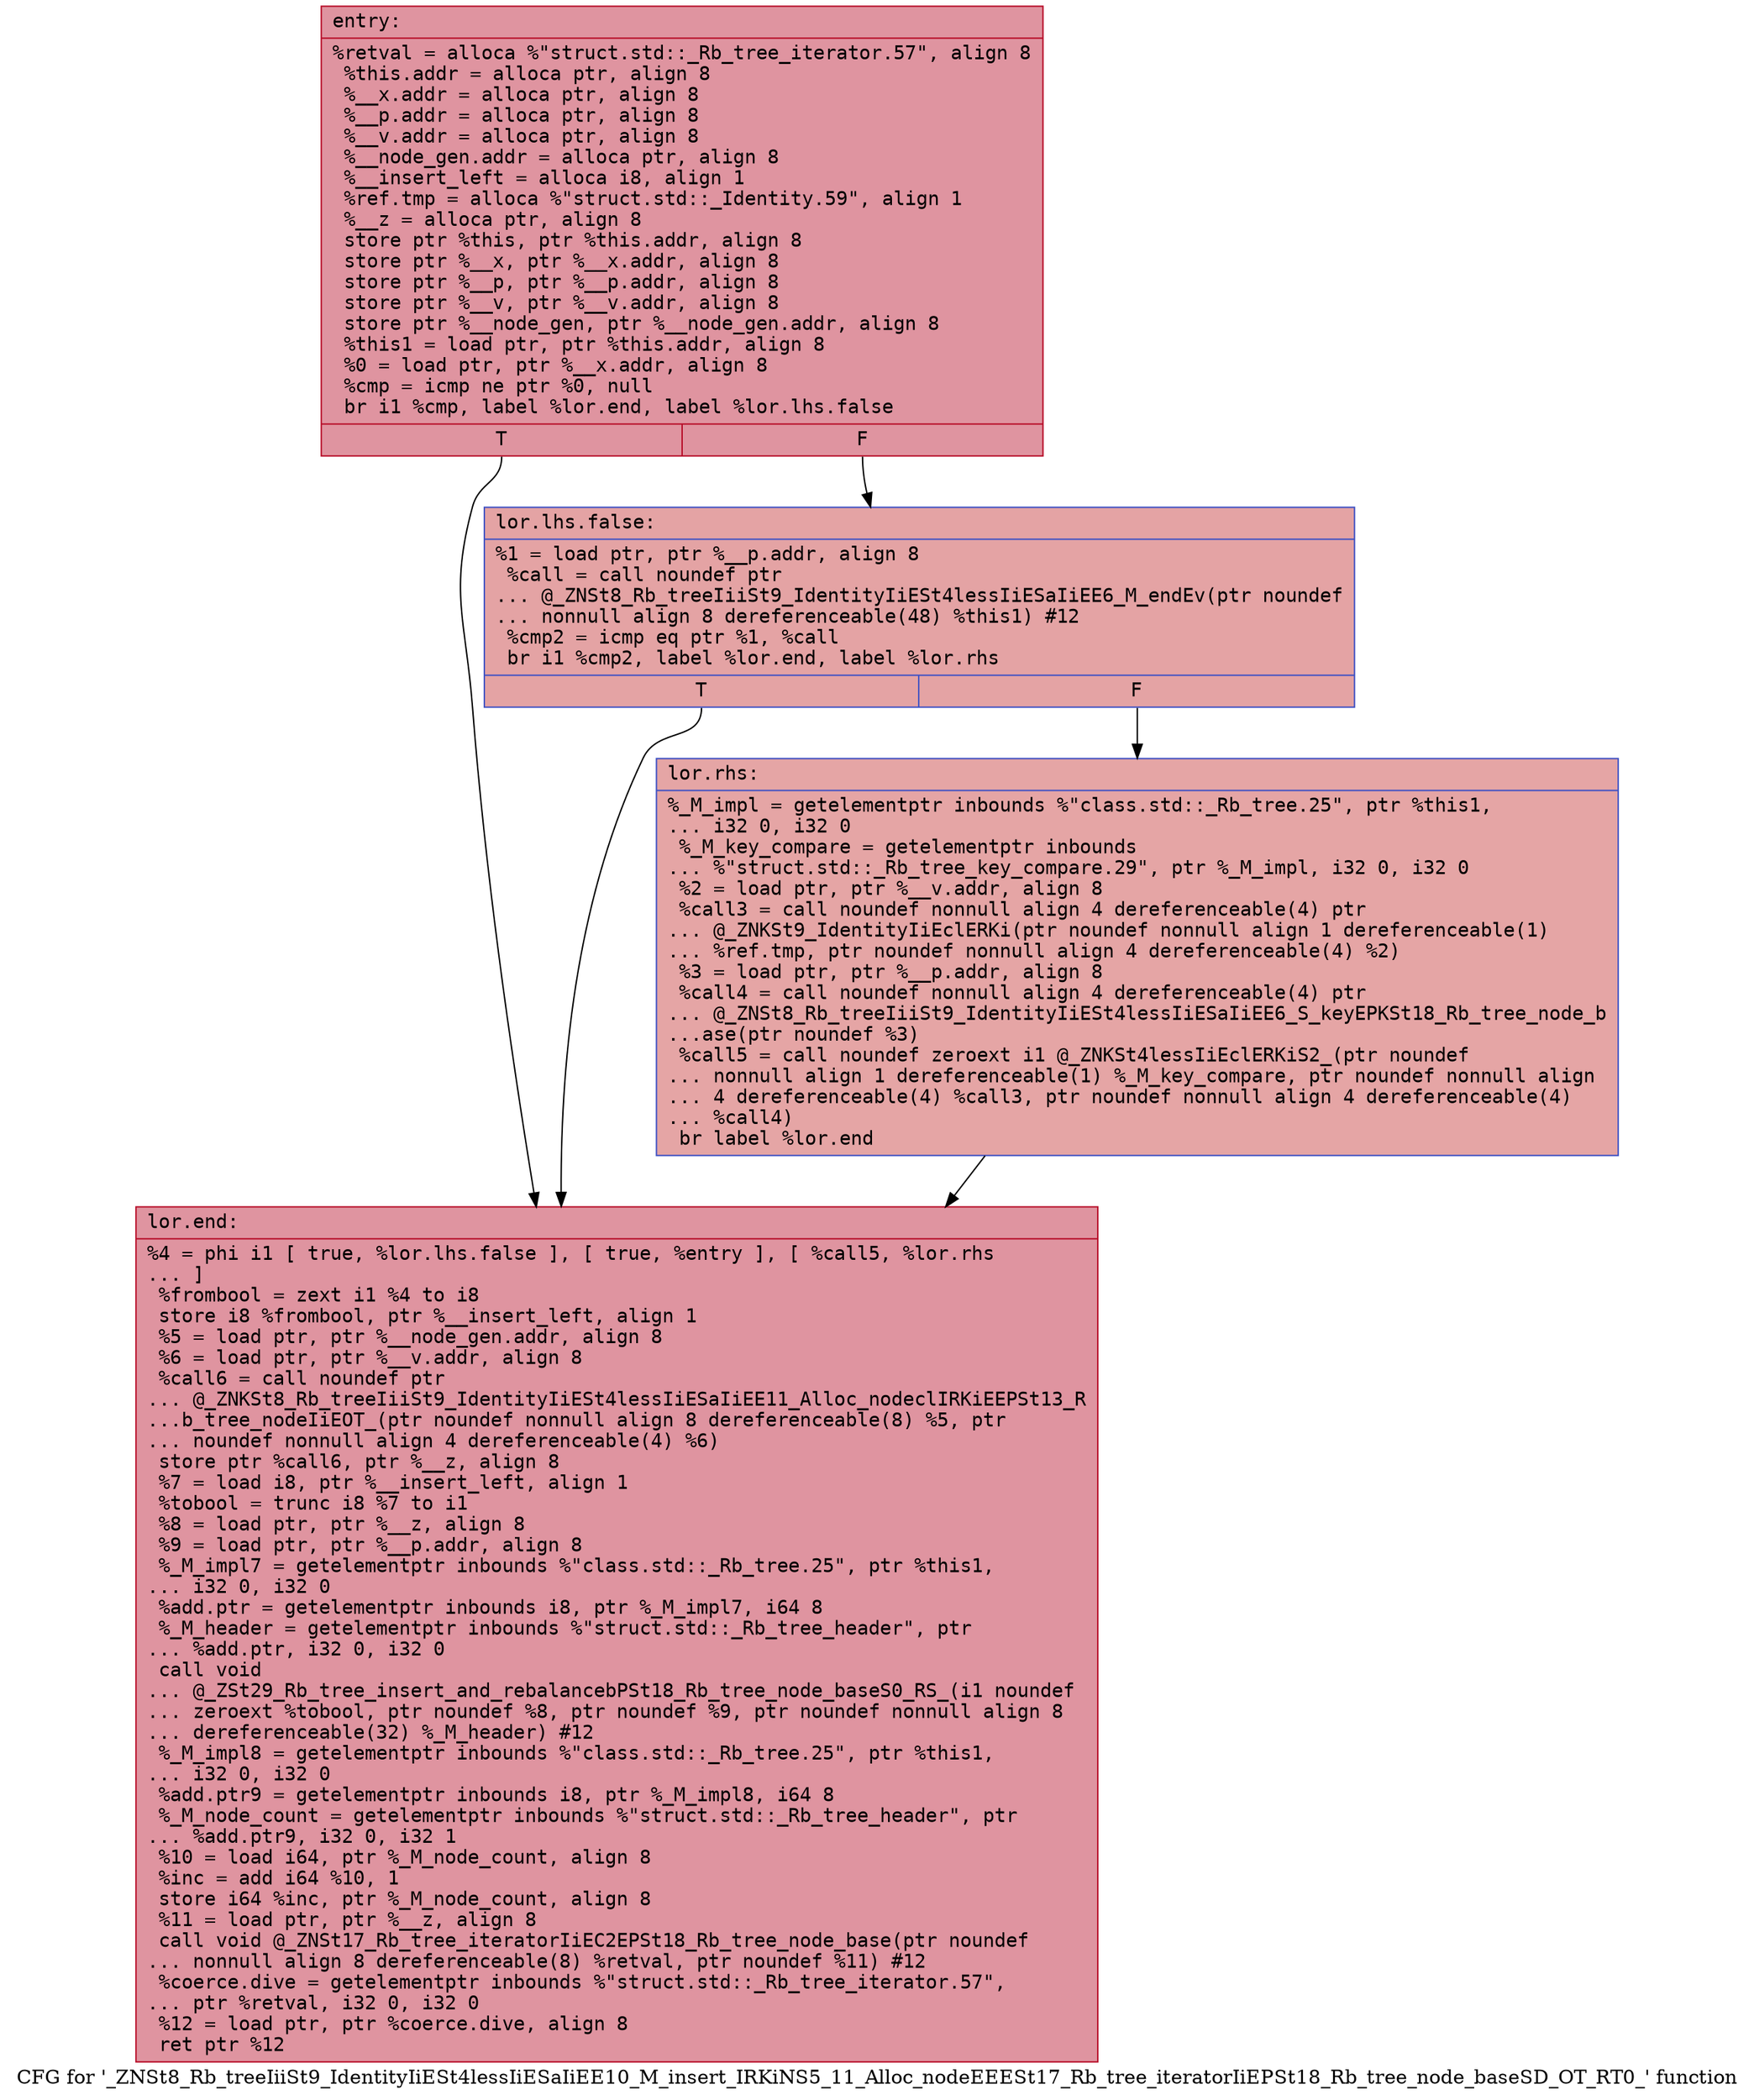 digraph "CFG for '_ZNSt8_Rb_treeIiiSt9_IdentityIiESt4lessIiESaIiEE10_M_insert_IRKiNS5_11_Alloc_nodeEEESt17_Rb_tree_iteratorIiEPSt18_Rb_tree_node_baseSD_OT_RT0_' function" {
	label="CFG for '_ZNSt8_Rb_treeIiiSt9_IdentityIiESt4lessIiESaIiEE10_M_insert_IRKiNS5_11_Alloc_nodeEEESt17_Rb_tree_iteratorIiEPSt18_Rb_tree_node_baseSD_OT_RT0_' function";

	Node0x560dca087650 [shape=record,color="#b70d28ff", style=filled, fillcolor="#b70d2870" fontname="Courier",label="{entry:\l|  %retval = alloca %\"struct.std::_Rb_tree_iterator.57\", align 8\l  %this.addr = alloca ptr, align 8\l  %__x.addr = alloca ptr, align 8\l  %__p.addr = alloca ptr, align 8\l  %__v.addr = alloca ptr, align 8\l  %__node_gen.addr = alloca ptr, align 8\l  %__insert_left = alloca i8, align 1\l  %ref.tmp = alloca %\"struct.std::_Identity.59\", align 1\l  %__z = alloca ptr, align 8\l  store ptr %this, ptr %this.addr, align 8\l  store ptr %__x, ptr %__x.addr, align 8\l  store ptr %__p, ptr %__p.addr, align 8\l  store ptr %__v, ptr %__v.addr, align 8\l  store ptr %__node_gen, ptr %__node_gen.addr, align 8\l  %this1 = load ptr, ptr %this.addr, align 8\l  %0 = load ptr, ptr %__x.addr, align 8\l  %cmp = icmp ne ptr %0, null\l  br i1 %cmp, label %lor.end, label %lor.lhs.false\l|{<s0>T|<s1>F}}"];
	Node0x560dca087650:s0 -> Node0x560dca088400[tooltip="entry -> lor.end\nProbability 62.50%" ];
	Node0x560dca087650:s1 -> Node0x560dca088470[tooltip="entry -> lor.lhs.false\nProbability 37.50%" ];
	Node0x560dca088470 [shape=record,color="#3d50c3ff", style=filled, fillcolor="#c32e3170" fontname="Courier",label="{lor.lhs.false:\l|  %1 = load ptr, ptr %__p.addr, align 8\l  %call = call noundef ptr\l... @_ZNSt8_Rb_treeIiiSt9_IdentityIiESt4lessIiESaIiEE6_M_endEv(ptr noundef\l... nonnull align 8 dereferenceable(48) %this1) #12\l  %cmp2 = icmp eq ptr %1, %call\l  br i1 %cmp2, label %lor.end, label %lor.rhs\l|{<s0>T|<s1>F}}"];
	Node0x560dca088470:s0 -> Node0x560dca088400[tooltip="lor.lhs.false -> lor.end\nProbability 37.50%" ];
	Node0x560dca088470:s1 -> Node0x560dca0885f0[tooltip="lor.lhs.false -> lor.rhs\nProbability 62.50%" ];
	Node0x560dca0885f0 [shape=record,color="#3d50c3ff", style=filled, fillcolor="#c5333470" fontname="Courier",label="{lor.rhs:\l|  %_M_impl = getelementptr inbounds %\"class.std::_Rb_tree.25\", ptr %this1,\l... i32 0, i32 0\l  %_M_key_compare = getelementptr inbounds\l... %\"struct.std::_Rb_tree_key_compare.29\", ptr %_M_impl, i32 0, i32 0\l  %2 = load ptr, ptr %__v.addr, align 8\l  %call3 = call noundef nonnull align 4 dereferenceable(4) ptr\l... @_ZNKSt9_IdentityIiEclERKi(ptr noundef nonnull align 1 dereferenceable(1)\l... %ref.tmp, ptr noundef nonnull align 4 dereferenceable(4) %2)\l  %3 = load ptr, ptr %__p.addr, align 8\l  %call4 = call noundef nonnull align 4 dereferenceable(4) ptr\l... @_ZNSt8_Rb_treeIiiSt9_IdentityIiESt4lessIiESaIiEE6_S_keyEPKSt18_Rb_tree_node_b\l...ase(ptr noundef %3)\l  %call5 = call noundef zeroext i1 @_ZNKSt4lessIiEclERKiS2_(ptr noundef\l... nonnull align 1 dereferenceable(1) %_M_key_compare, ptr noundef nonnull align\l... 4 dereferenceable(4) %call3, ptr noundef nonnull align 4 dereferenceable(4)\l... %call4)\l  br label %lor.end\l}"];
	Node0x560dca0885f0 -> Node0x560dca088400[tooltip="lor.rhs -> lor.end\nProbability 100.00%" ];
	Node0x560dca088400 [shape=record,color="#b70d28ff", style=filled, fillcolor="#b70d2870" fontname="Courier",label="{lor.end:\l|  %4 = phi i1 [ true, %lor.lhs.false ], [ true, %entry ], [ %call5, %lor.rhs\l... ]\l  %frombool = zext i1 %4 to i8\l  store i8 %frombool, ptr %__insert_left, align 1\l  %5 = load ptr, ptr %__node_gen.addr, align 8\l  %6 = load ptr, ptr %__v.addr, align 8\l  %call6 = call noundef ptr\l... @_ZNKSt8_Rb_treeIiiSt9_IdentityIiESt4lessIiESaIiEE11_Alloc_nodeclIRKiEEPSt13_R\l...b_tree_nodeIiEOT_(ptr noundef nonnull align 8 dereferenceable(8) %5, ptr\l... noundef nonnull align 4 dereferenceable(4) %6)\l  store ptr %call6, ptr %__z, align 8\l  %7 = load i8, ptr %__insert_left, align 1\l  %tobool = trunc i8 %7 to i1\l  %8 = load ptr, ptr %__z, align 8\l  %9 = load ptr, ptr %__p.addr, align 8\l  %_M_impl7 = getelementptr inbounds %\"class.std::_Rb_tree.25\", ptr %this1,\l... i32 0, i32 0\l  %add.ptr = getelementptr inbounds i8, ptr %_M_impl7, i64 8\l  %_M_header = getelementptr inbounds %\"struct.std::_Rb_tree_header\", ptr\l... %add.ptr, i32 0, i32 0\l  call void\l... @_ZSt29_Rb_tree_insert_and_rebalancebPSt18_Rb_tree_node_baseS0_RS_(i1 noundef\l... zeroext %tobool, ptr noundef %8, ptr noundef %9, ptr noundef nonnull align 8\l... dereferenceable(32) %_M_header) #12\l  %_M_impl8 = getelementptr inbounds %\"class.std::_Rb_tree.25\", ptr %this1,\l... i32 0, i32 0\l  %add.ptr9 = getelementptr inbounds i8, ptr %_M_impl8, i64 8\l  %_M_node_count = getelementptr inbounds %\"struct.std::_Rb_tree_header\", ptr\l... %add.ptr9, i32 0, i32 1\l  %10 = load i64, ptr %_M_node_count, align 8\l  %inc = add i64 %10, 1\l  store i64 %inc, ptr %_M_node_count, align 8\l  %11 = load ptr, ptr %__z, align 8\l  call void @_ZNSt17_Rb_tree_iteratorIiEC2EPSt18_Rb_tree_node_base(ptr noundef\l... nonnull align 8 dereferenceable(8) %retval, ptr noundef %11) #12\l  %coerce.dive = getelementptr inbounds %\"struct.std::_Rb_tree_iterator.57\",\l... ptr %retval, i32 0, i32 0\l  %12 = load ptr, ptr %coerce.dive, align 8\l  ret ptr %12\l}"];
}
